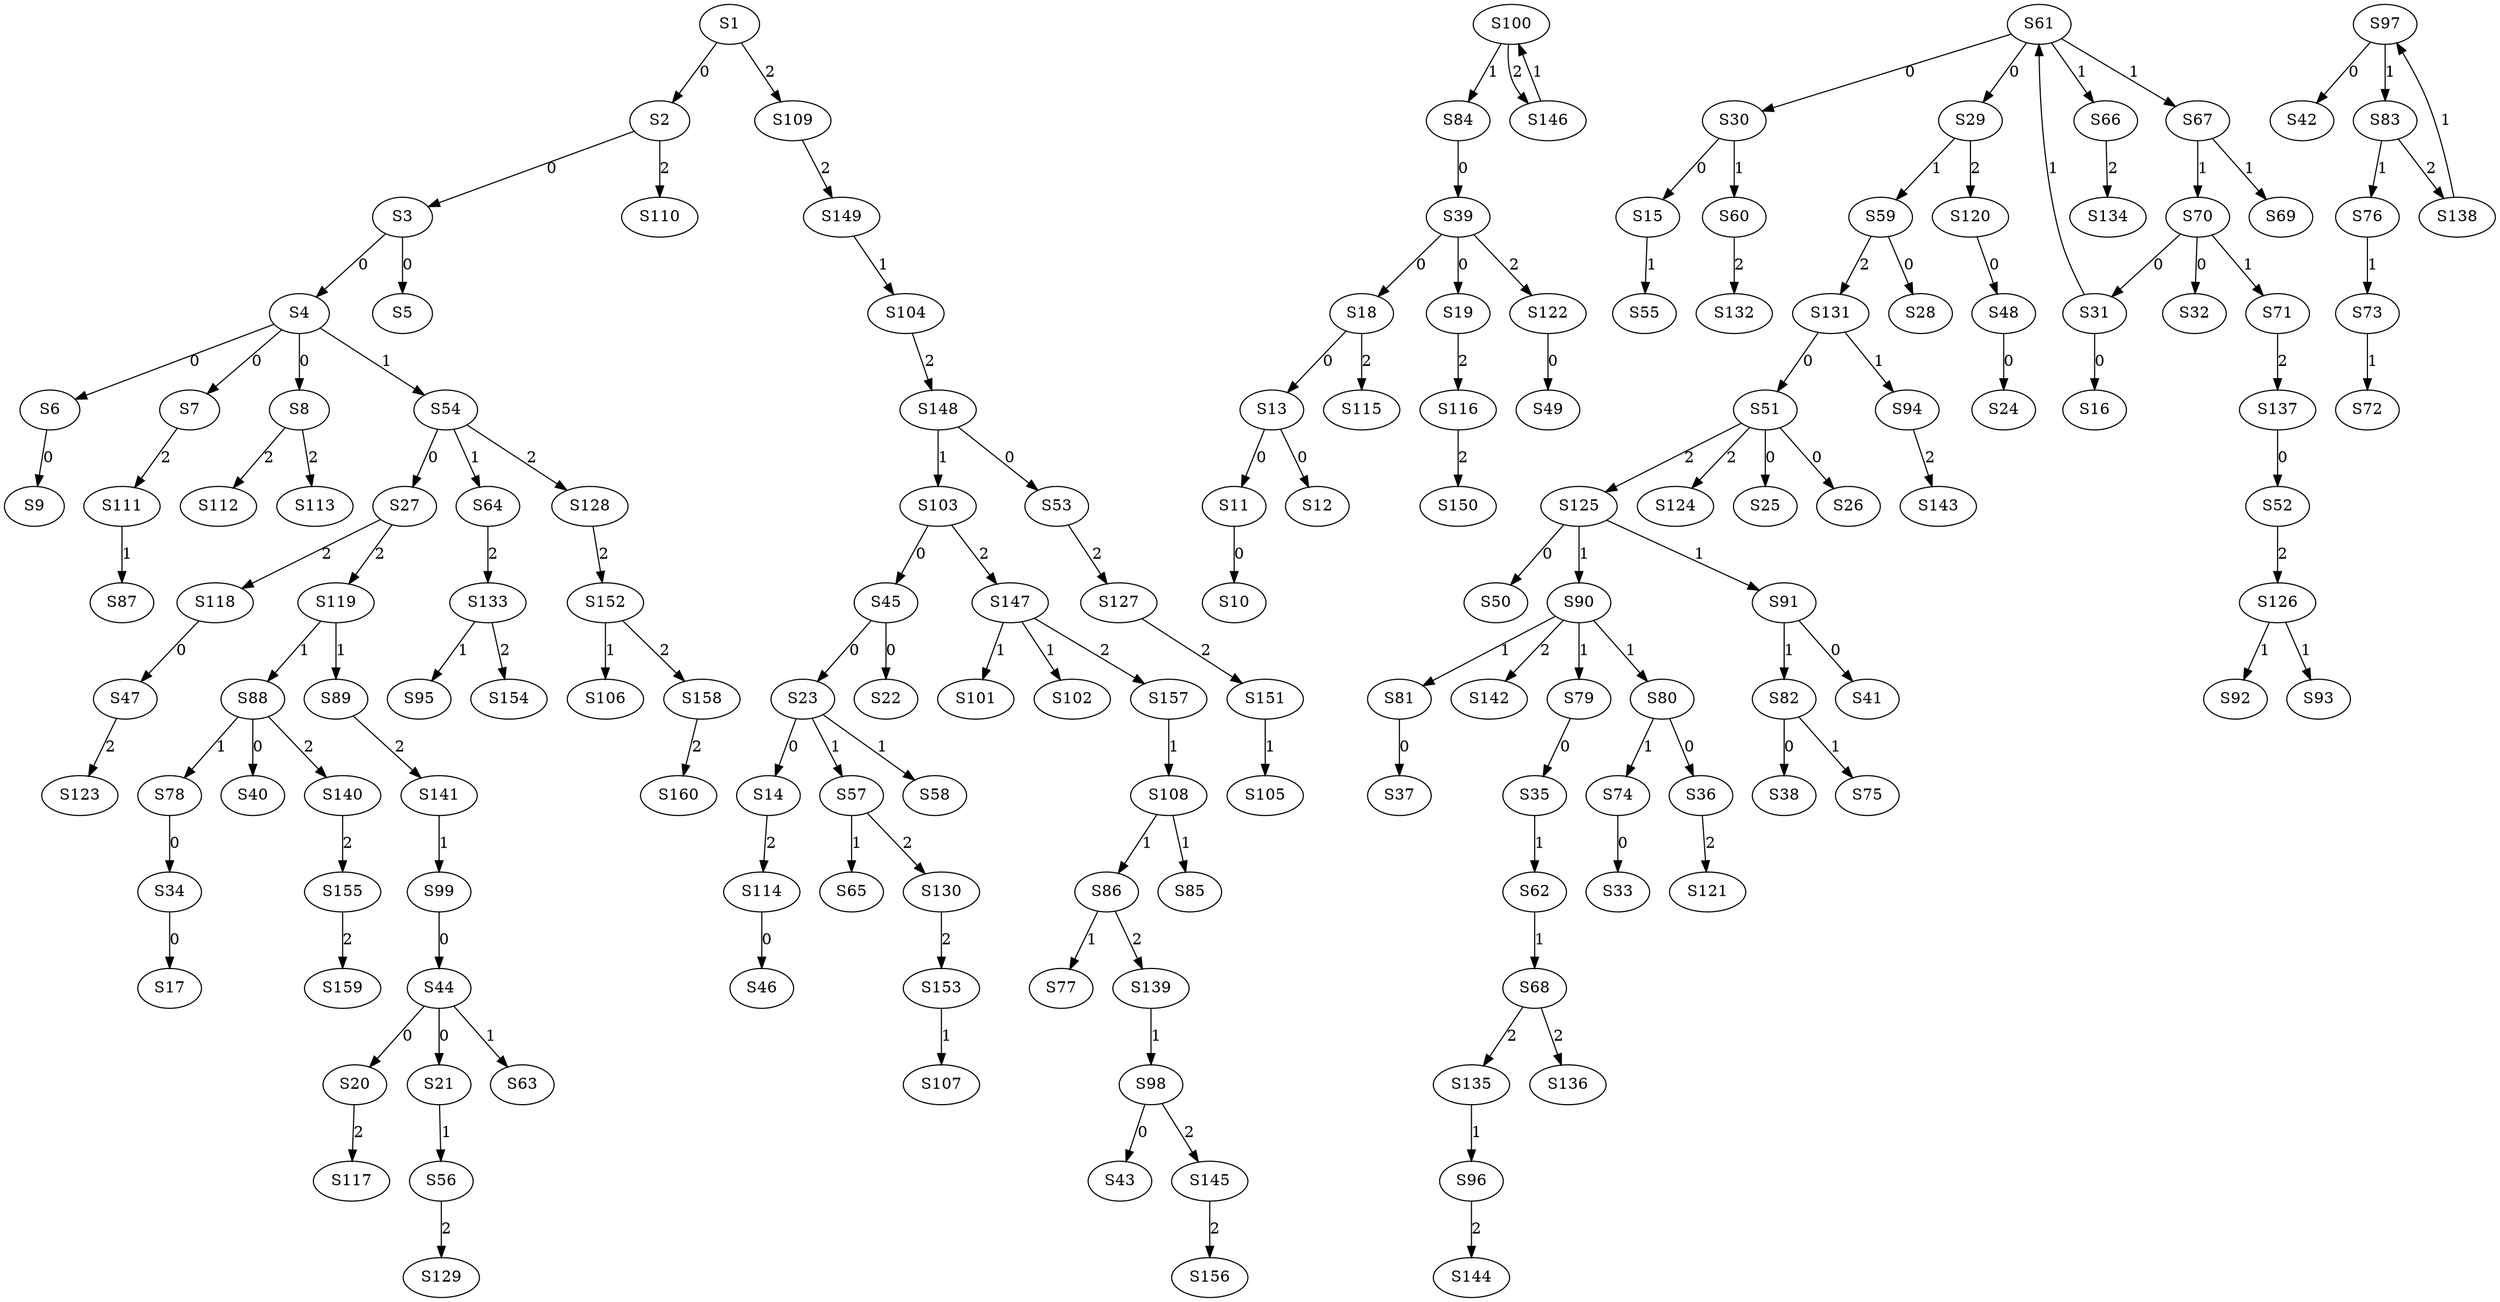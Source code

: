 strict digraph {
	S1 -> S2 [ label = 0 ];
	S2 -> S3 [ label = 0 ];
	S3 -> S4 [ label = 0 ];
	S3 -> S5 [ label = 0 ];
	S4 -> S6 [ label = 0 ];
	S4 -> S7 [ label = 0 ];
	S4 -> S8 [ label = 0 ];
	S6 -> S9 [ label = 0 ];
	S11 -> S10 [ label = 0 ];
	S13 -> S11 [ label = 0 ];
	S13 -> S12 [ label = 0 ];
	S18 -> S13 [ label = 0 ];
	S23 -> S14 [ label = 0 ];
	S30 -> S15 [ label = 0 ];
	S31 -> S16 [ label = 0 ];
	S34 -> S17 [ label = 0 ];
	S39 -> S18 [ label = 0 ];
	S39 -> S19 [ label = 0 ];
	S44 -> S20 [ label = 0 ];
	S44 -> S21 [ label = 0 ];
	S45 -> S22 [ label = 0 ];
	S45 -> S23 [ label = 0 ];
	S48 -> S24 [ label = 0 ];
	S51 -> S25 [ label = 0 ];
	S51 -> S26 [ label = 0 ];
	S54 -> S27 [ label = 0 ];
	S59 -> S28 [ label = 0 ];
	S61 -> S29 [ label = 0 ];
	S61 -> S30 [ label = 0 ];
	S70 -> S31 [ label = 0 ];
	S70 -> S32 [ label = 0 ];
	S74 -> S33 [ label = 0 ];
	S78 -> S34 [ label = 0 ];
	S79 -> S35 [ label = 0 ];
	S80 -> S36 [ label = 0 ];
	S81 -> S37 [ label = 0 ];
	S82 -> S38 [ label = 0 ];
	S84 -> S39 [ label = 0 ];
	S88 -> S40 [ label = 0 ];
	S91 -> S41 [ label = 0 ];
	S97 -> S42 [ label = 0 ];
	S98 -> S43 [ label = 0 ];
	S99 -> S44 [ label = 0 ];
	S103 -> S45 [ label = 0 ];
	S114 -> S46 [ label = 0 ];
	S118 -> S47 [ label = 0 ];
	S120 -> S48 [ label = 0 ];
	S122 -> S49 [ label = 0 ];
	S125 -> S50 [ label = 0 ];
	S131 -> S51 [ label = 0 ];
	S137 -> S52 [ label = 0 ];
	S148 -> S53 [ label = 0 ];
	S4 -> S54 [ label = 1 ];
	S15 -> S55 [ label = 1 ];
	S21 -> S56 [ label = 1 ];
	S23 -> S57 [ label = 1 ];
	S23 -> S58 [ label = 1 ];
	S29 -> S59 [ label = 1 ];
	S30 -> S60 [ label = 1 ];
	S31 -> S61 [ label = 1 ];
	S35 -> S62 [ label = 1 ];
	S44 -> S63 [ label = 1 ];
	S54 -> S64 [ label = 1 ];
	S57 -> S65 [ label = 1 ];
	S61 -> S66 [ label = 1 ];
	S61 -> S67 [ label = 1 ];
	S62 -> S68 [ label = 1 ];
	S67 -> S69 [ label = 1 ];
	S67 -> S70 [ label = 1 ];
	S70 -> S71 [ label = 1 ];
	S73 -> S72 [ label = 1 ];
	S76 -> S73 [ label = 1 ];
	S80 -> S74 [ label = 1 ];
	S82 -> S75 [ label = 1 ];
	S83 -> S76 [ label = 1 ];
	S86 -> S77 [ label = 1 ];
	S88 -> S78 [ label = 1 ];
	S90 -> S79 [ label = 1 ];
	S90 -> S80 [ label = 1 ];
	S90 -> S81 [ label = 1 ];
	S91 -> S82 [ label = 1 ];
	S97 -> S83 [ label = 1 ];
	S100 -> S84 [ label = 1 ];
	S108 -> S85 [ label = 1 ];
	S108 -> S86 [ label = 1 ];
	S111 -> S87 [ label = 1 ];
	S119 -> S88 [ label = 1 ];
	S119 -> S89 [ label = 1 ];
	S125 -> S90 [ label = 1 ];
	S125 -> S91 [ label = 1 ];
	S126 -> S92 [ label = 1 ];
	S126 -> S93 [ label = 1 ];
	S131 -> S94 [ label = 1 ];
	S133 -> S95 [ label = 1 ];
	S135 -> S96 [ label = 1 ];
	S138 -> S97 [ label = 1 ];
	S139 -> S98 [ label = 1 ];
	S141 -> S99 [ label = 1 ];
	S146 -> S100 [ label = 1 ];
	S147 -> S101 [ label = 1 ];
	S147 -> S102 [ label = 1 ];
	S148 -> S103 [ label = 1 ];
	S149 -> S104 [ label = 1 ];
	S151 -> S105 [ label = 1 ];
	S152 -> S106 [ label = 1 ];
	S153 -> S107 [ label = 1 ];
	S157 -> S108 [ label = 1 ];
	S1 -> S109 [ label = 2 ];
	S2 -> S110 [ label = 2 ];
	S7 -> S111 [ label = 2 ];
	S8 -> S112 [ label = 2 ];
	S8 -> S113 [ label = 2 ];
	S14 -> S114 [ label = 2 ];
	S18 -> S115 [ label = 2 ];
	S19 -> S116 [ label = 2 ];
	S20 -> S117 [ label = 2 ];
	S27 -> S118 [ label = 2 ];
	S27 -> S119 [ label = 2 ];
	S29 -> S120 [ label = 2 ];
	S36 -> S121 [ label = 2 ];
	S39 -> S122 [ label = 2 ];
	S47 -> S123 [ label = 2 ];
	S51 -> S124 [ label = 2 ];
	S51 -> S125 [ label = 2 ];
	S52 -> S126 [ label = 2 ];
	S53 -> S127 [ label = 2 ];
	S54 -> S128 [ label = 2 ];
	S56 -> S129 [ label = 2 ];
	S57 -> S130 [ label = 2 ];
	S59 -> S131 [ label = 2 ];
	S60 -> S132 [ label = 2 ];
	S64 -> S133 [ label = 2 ];
	S66 -> S134 [ label = 2 ];
	S68 -> S135 [ label = 2 ];
	S68 -> S136 [ label = 2 ];
	S71 -> S137 [ label = 2 ];
	S83 -> S138 [ label = 2 ];
	S86 -> S139 [ label = 2 ];
	S88 -> S140 [ label = 2 ];
	S89 -> S141 [ label = 2 ];
	S90 -> S142 [ label = 2 ];
	S94 -> S143 [ label = 2 ];
	S96 -> S144 [ label = 2 ];
	S98 -> S145 [ label = 2 ];
	S100 -> S146 [ label = 2 ];
	S103 -> S147 [ label = 2 ];
	S104 -> S148 [ label = 2 ];
	S109 -> S149 [ label = 2 ];
	S116 -> S150 [ label = 2 ];
	S127 -> S151 [ label = 2 ];
	S128 -> S152 [ label = 2 ];
	S130 -> S153 [ label = 2 ];
	S133 -> S154 [ label = 2 ];
	S140 -> S155 [ label = 2 ];
	S145 -> S156 [ label = 2 ];
	S147 -> S157 [ label = 2 ];
	S152 -> S158 [ label = 2 ];
	S155 -> S159 [ label = 2 ];
	S158 -> S160 [ label = 2 ];
}